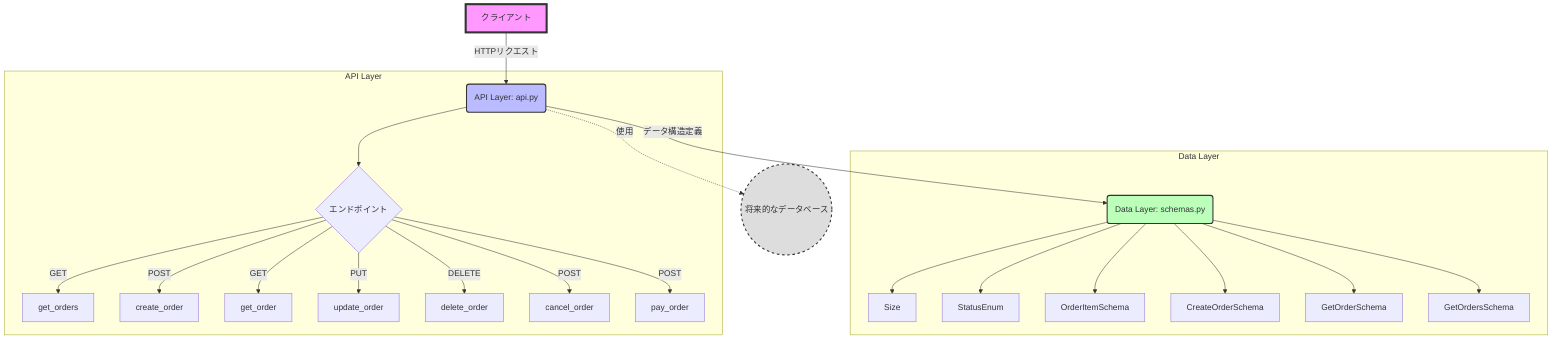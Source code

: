 graph TD
    A[クライアント] -->|HTTPリクエスト| B(API Layer: api.py)
    B -->|データ構造定義| C(Data Layer: schemas.py)
    
    subgraph API Layer
        B --> D{エンドポイント}
        D -->|GET| E[get_orders]
        D -->|POST| F[create_order]
        D -->|GET| G[get_order]
        D -->|PUT| H[update_order]
        D -->|DELETE| I[delete_order]
        D -->|POST| J[cancel_order]
        D -->|POST| K[pay_order]
    end
    
    subgraph Data Layer
        C --> L[Size]
        C --> M[StatusEnum]
        C --> N[OrderItemSchema]
        C --> O[CreateOrderSchema]
        C --> P[GetOrderSchema]
        C --> Q[GetOrdersSchema]
    end
    
    B -.->|使用| R((将来的なデータベース))
    
    style A fill:#f9f,stroke:#333,stroke-width:4px
    style B fill:#bbf,stroke:#333,stroke-width:2px
    style C fill:#bfb,stroke:#333,stroke-width:2px
    style R fill:#ddd,stroke:#333,stroke-width:2px,stroke-dasharray: 5, 5